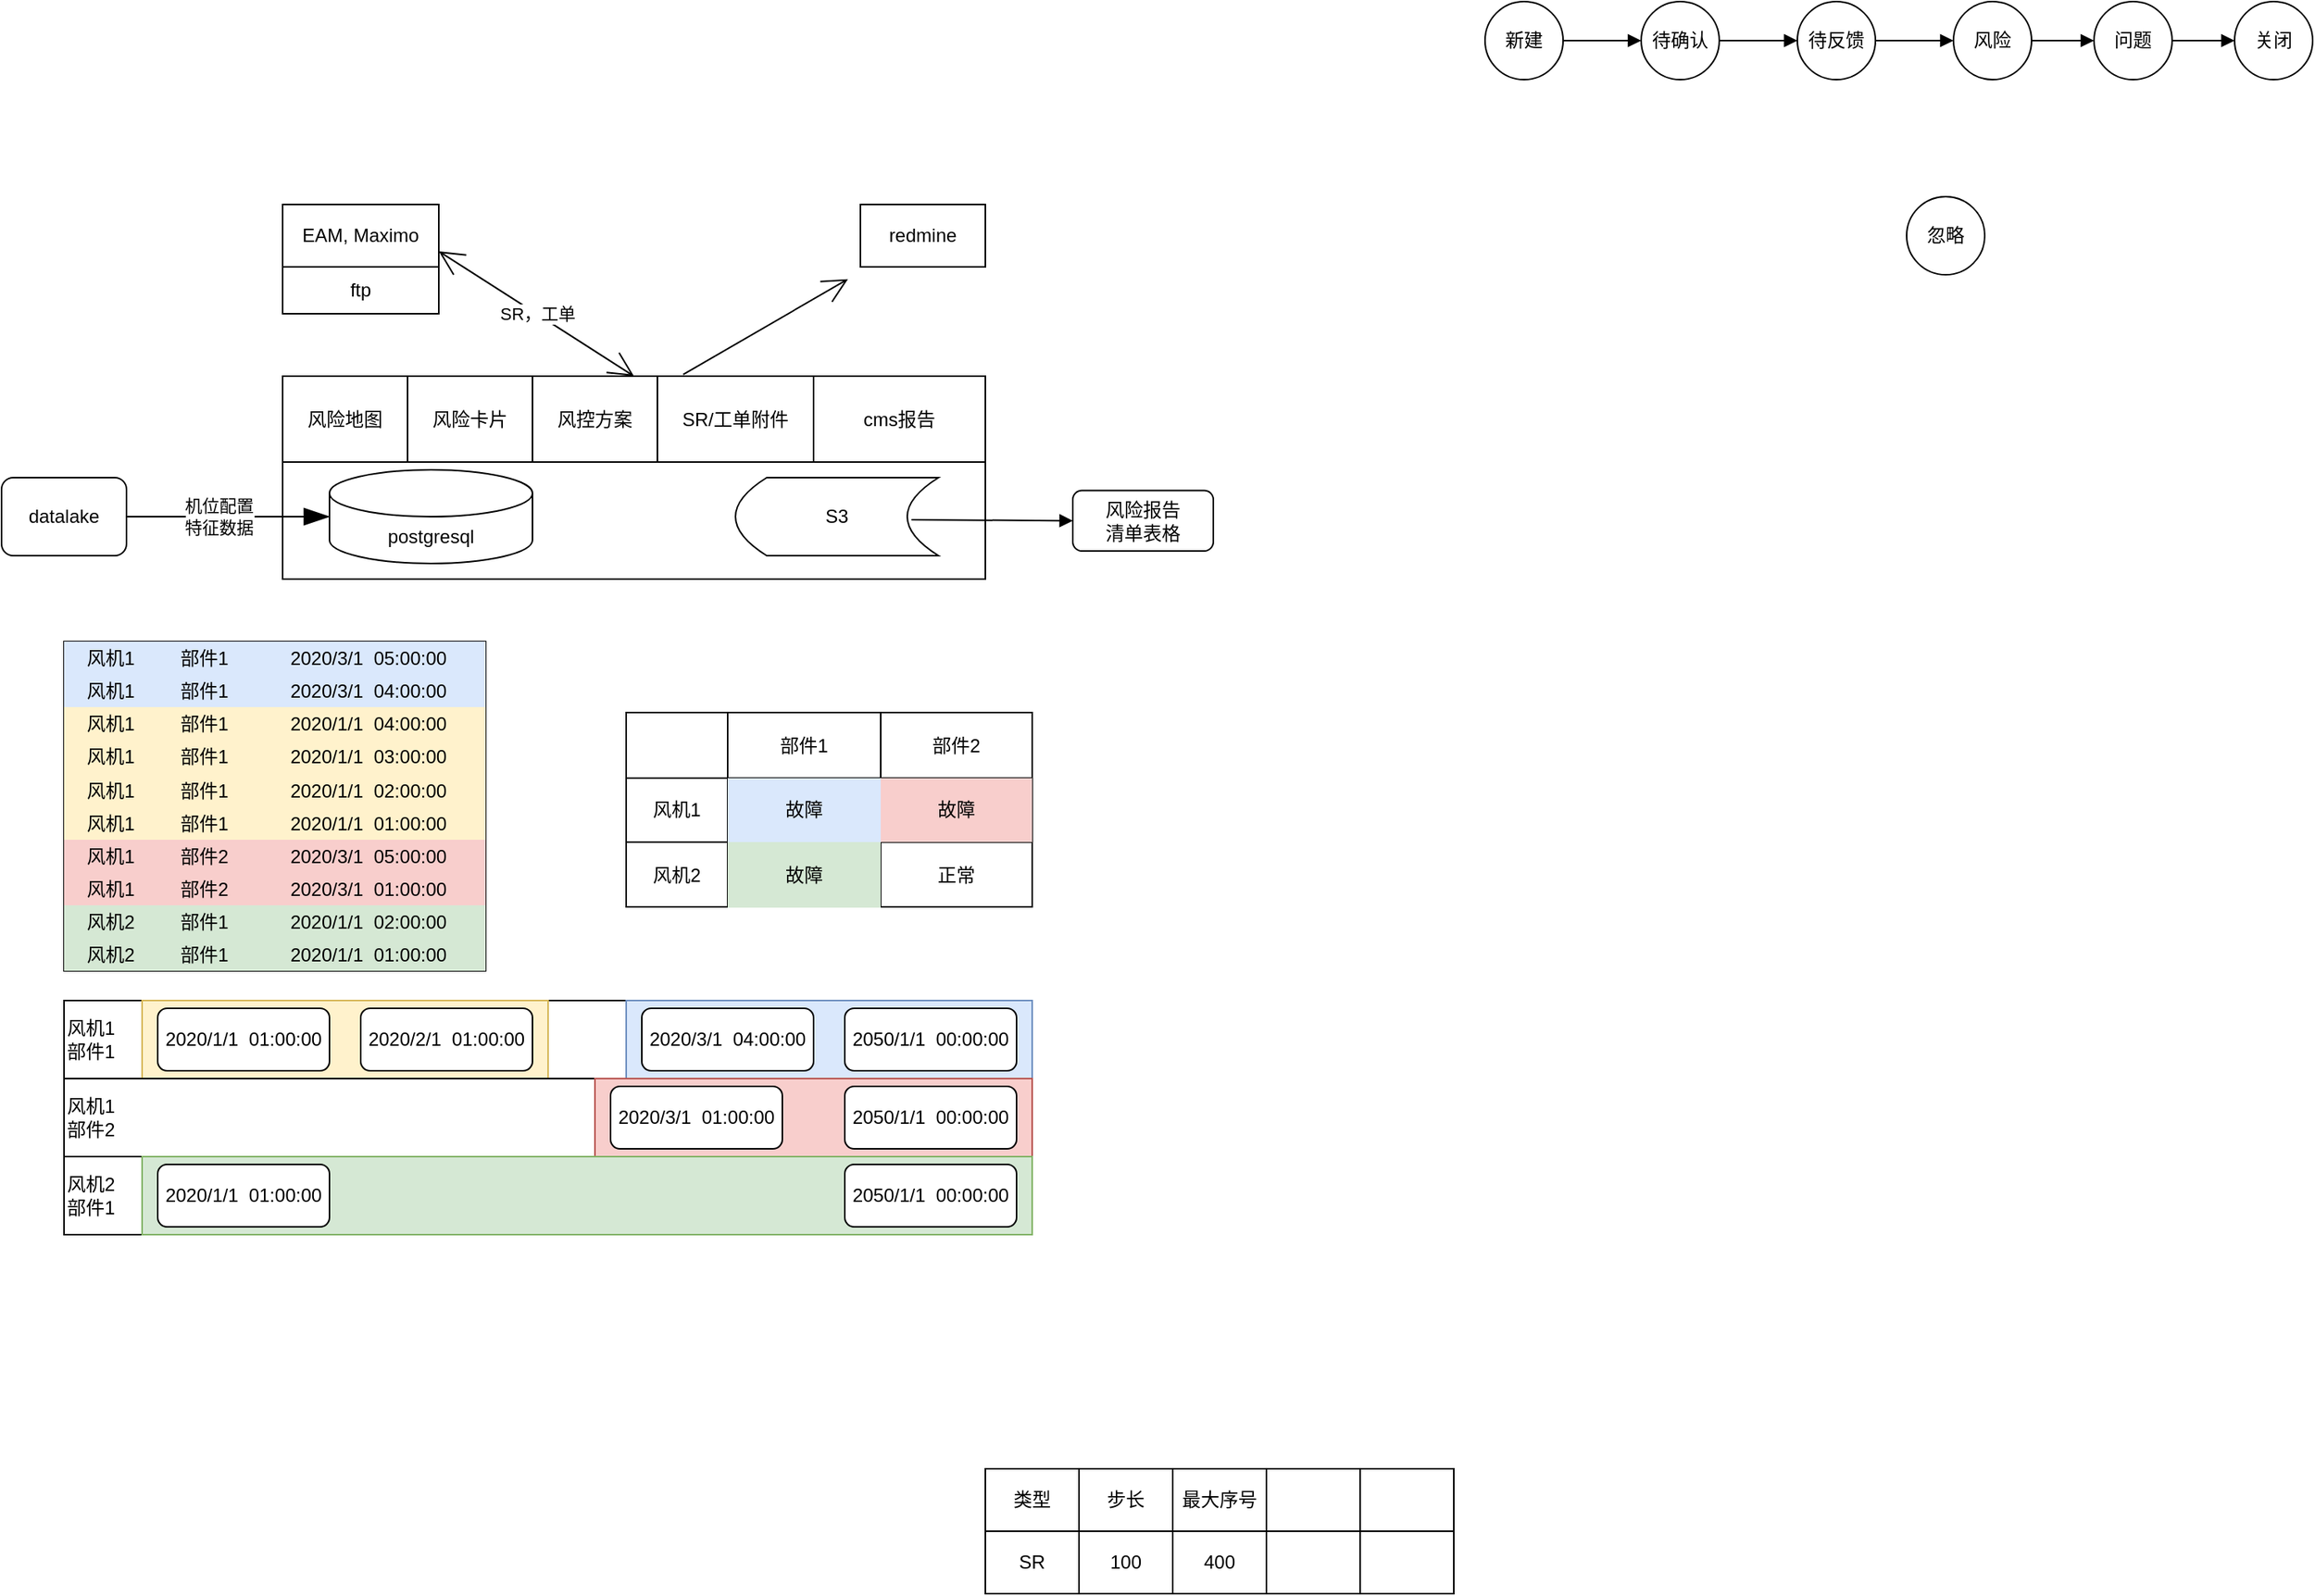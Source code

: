 <mxfile version="15.9.4" type="github">
  <diagram id="i3flGWlADwd0WerrgBt4" name="第 1 页">
    <mxGraphModel dx="447" dy="249" grid="1" gridSize="10" guides="1" tooltips="1" connect="1" arrows="1" fold="1" page="1" pageScale="1" pageWidth="827" pageHeight="1169" math="0" shadow="0">
      <root>
        <mxCell id="0" />
        <mxCell id="1" parent="0" />
        <mxCell id="p8xZ4yX1uvpRLc3oljL4-5" value="SR，工单" style="edgeStyle=none;curved=1;rounded=0;orthogonalLoop=1;jettySize=auto;html=1;endArrow=open;startSize=14;endSize=14;sourcePerimeterSpacing=8;targetPerimeterSpacing=8;startArrow=open;startFill=0;entryX=1;entryY=0.75;entryDx=0;entryDy=0;exitX=0.5;exitY=0;exitDx=0;exitDy=0;" parent="1" source="p8xZ4yX1uvpRLc3oljL4-9" target="p8xZ4yX1uvpRLc3oljL4-4" edge="1">
          <mxGeometry relative="1" as="geometry">
            <mxPoint x="400" y="207" as="sourcePoint" />
          </mxGeometry>
        </mxCell>
        <mxCell id="p8xZ4yX1uvpRLc3oljL4-2" value="风险报告&lt;br&gt;清单表格" style="rounded=1;whiteSpace=wrap;html=1;hachureGap=4;pointerEvents=0;" parent="1" vertex="1">
          <mxGeometry x="686" y="373.25" width="90" height="38.75" as="geometry" />
        </mxCell>
        <mxCell id="p8xZ4yX1uvpRLc3oljL4-4" value="EAM, Maximo" style="rounded=0;whiteSpace=wrap;html=1;hachureGap=4;pointerEvents=0;glass=0;" parent="1" vertex="1">
          <mxGeometry x="180" y="190" width="100" height="40" as="geometry" />
        </mxCell>
        <mxCell id="p8xZ4yX1uvpRLc3oljL4-9" value="" style="rounded=0;whiteSpace=wrap;html=1;hachureGap=4;pointerEvents=0;" parent="1" vertex="1">
          <mxGeometry x="180" y="300" width="450" height="130" as="geometry" />
        </mxCell>
        <mxCell id="p8xZ4yX1uvpRLc3oljL4-14" value="&lt;span&gt;postgresql&lt;/span&gt;" style="shape=cylinder3;whiteSpace=wrap;html=1;boundedLbl=1;backgroundOutline=1;size=15;hachureGap=4;pointerEvents=0;" parent="1" vertex="1">
          <mxGeometry x="210" y="360" width="130" height="60" as="geometry" />
        </mxCell>
        <mxCell id="p8xZ4yX1uvpRLc3oljL4-18" value="" style="edgeStyle=none;curved=1;rounded=0;orthogonalLoop=1;jettySize=auto;html=1;startArrow=none;startFill=0;endArrow=blockThin;startSize=14;endSize=14;sourcePerimeterSpacing=8;targetPerimeterSpacing=8;entryX=0;entryY=0.5;entryDx=0;entryDy=0;entryPerimeter=0;exitX=1;exitY=0.5;exitDx=0;exitDy=0;endFill=1;" parent="1" source="p8xZ4yX1uvpRLc3oljL4-20" target="p8xZ4yX1uvpRLc3oljL4-14" edge="1">
          <mxGeometry relative="1" as="geometry">
            <mxPoint x="160.001" y="657" as="targetPoint" />
          </mxGeometry>
        </mxCell>
        <mxCell id="p8xZ4yX1uvpRLc3oljL4-19" value="机位配置&lt;br&gt;特征数据" style="edgeLabel;html=1;align=center;verticalAlign=middle;resizable=0;points=[];" parent="p8xZ4yX1uvpRLc3oljL4-18" vertex="1" connectable="0">
          <mxGeometry x="-0.431" relative="1" as="geometry">
            <mxPoint x="22" as="offset" />
          </mxGeometry>
        </mxCell>
        <mxCell id="p8xZ4yX1uvpRLc3oljL4-20" value="datalake" style="rounded=1;whiteSpace=wrap;html=1;hachureGap=4;pointerEvents=0;" parent="1" vertex="1">
          <mxGeometry y="365" width="80" height="50" as="geometry" />
        </mxCell>
        <mxCell id="p8xZ4yX1uvpRLc3oljL4-25" value="" style="edgeStyle=none;rounded=0;orthogonalLoop=1;jettySize=auto;html=1;startArrow=open;startFill=0;endArrow=none;startSize=14;endSize=14;sourcePerimeterSpacing=8;targetPerimeterSpacing=8;endFill=0;entryX=0.57;entryY=-0.008;entryDx=0;entryDy=0;entryPerimeter=0;" parent="1" source="p8xZ4yX1uvpRLc3oljL4-24" target="p8xZ4yX1uvpRLc3oljL4-9" edge="1">
          <mxGeometry relative="1" as="geometry">
            <mxPoint x="460" y="200" as="targetPoint" />
          </mxGeometry>
        </mxCell>
        <mxCell id="p8xZ4yX1uvpRLc3oljL4-24" value="redmine" style="rounded=0;whiteSpace=wrap;html=1;hachureGap=4;pointerEvents=0;" parent="1" vertex="1">
          <mxGeometry x="550" y="190" width="80" height="40" as="geometry" />
        </mxCell>
        <mxCell id="p8xZ4yX1uvpRLc3oljL4-26" value="ftp" style="rounded=0;whiteSpace=wrap;html=1;hachureGap=4;pointerEvents=0;" parent="1" vertex="1">
          <mxGeometry x="180" y="230" width="100" height="30" as="geometry" />
        </mxCell>
        <mxCell id="5RWV5Vjejhddx-yr4tk3-1" value="风险地图" style="rounded=0;whiteSpace=wrap;html=1;hachureGap=4;pointerEvents=0;" parent="1" vertex="1">
          <mxGeometry x="180" y="300" width="80" height="55" as="geometry" />
        </mxCell>
        <mxCell id="5RWV5Vjejhddx-yr4tk3-2" value="风险卡片" style="rounded=0;whiteSpace=wrap;html=1;hachureGap=4;pointerEvents=0;" parent="1" vertex="1">
          <mxGeometry x="260" y="300" width="80" height="55" as="geometry" />
        </mxCell>
        <mxCell id="5RWV5Vjejhddx-yr4tk3-3" value="SR/工单附件" style="rounded=0;whiteSpace=wrap;html=1;hachureGap=4;pointerEvents=0;" parent="1" vertex="1">
          <mxGeometry x="420" y="300" width="100" height="55" as="geometry" />
        </mxCell>
        <mxCell id="5RWV5Vjejhddx-yr4tk3-4" value="cms报告" style="rounded=0;whiteSpace=wrap;html=1;hachureGap=4;pointerEvents=0;" parent="1" vertex="1">
          <mxGeometry x="520" y="300" width="110" height="55" as="geometry" />
        </mxCell>
        <mxCell id="5RWV5Vjejhddx-yr4tk3-5" value="风控方案" style="rounded=0;whiteSpace=wrap;html=1;hachureGap=4;pointerEvents=0;" parent="1" vertex="1">
          <mxGeometry x="340" y="300" width="80" height="55" as="geometry" />
        </mxCell>
        <mxCell id="ex3qheTG9lMbZxmCwLnC-2" value="" style="endArrow=block;html=1;rounded=0;entryX=0;entryY=0.5;entryDx=0;entryDy=0;exitX=0.867;exitY=0.54;exitDx=0;exitDy=0;exitPerimeter=0;endFill=1;" edge="1" parent="1" source="ex3qheTG9lMbZxmCwLnC-4" target="p8xZ4yX1uvpRLc3oljL4-2">
          <mxGeometry width="50" height="50" relative="1" as="geometry">
            <mxPoint x="620" y="390" as="sourcePoint" />
            <mxPoint x="670" y="340" as="targetPoint" />
          </mxGeometry>
        </mxCell>
        <mxCell id="ex3qheTG9lMbZxmCwLnC-4" value="S3" style="shape=dataStorage;whiteSpace=wrap;html=1;fixedSize=1;" vertex="1" parent="1">
          <mxGeometry x="470" y="365" width="130" height="50" as="geometry" />
        </mxCell>
        <mxCell id="ex3qheTG9lMbZxmCwLnC-7" value="" style="shape=table;startSize=0;container=1;collapsible=0;childLayout=tableLayout;rounded=0;" vertex="1" parent="1">
          <mxGeometry x="40" y="470" width="270" height="211" as="geometry" />
        </mxCell>
        <mxCell id="ex3qheTG9lMbZxmCwLnC-57" style="shape=partialRectangle;collapsible=0;dropTarget=0;pointerEvents=0;fillColor=none;top=0;left=0;bottom=0;right=0;points=[[0,0.5],[1,0.5]];portConstraint=eastwest;rounded=0;" vertex="1" parent="ex3qheTG9lMbZxmCwLnC-7">
          <mxGeometry width="270" height="21" as="geometry" />
        </mxCell>
        <mxCell id="ex3qheTG9lMbZxmCwLnC-58" value="&lt;span&gt;风机1&lt;/span&gt;" style="shape=partialRectangle;html=1;whiteSpace=wrap;connectable=0;overflow=hidden;fillColor=#dae8fc;top=0;left=0;bottom=0;right=0;pointerEvents=1;rounded=0;strokeColor=#6c8ebf;" vertex="1" parent="ex3qheTG9lMbZxmCwLnC-57">
          <mxGeometry width="60" height="21" as="geometry">
            <mxRectangle width="60" height="21" as="alternateBounds" />
          </mxGeometry>
        </mxCell>
        <mxCell id="ex3qheTG9lMbZxmCwLnC-59" value="&lt;span&gt;部件1&lt;/span&gt;" style="shape=partialRectangle;html=1;whiteSpace=wrap;connectable=0;overflow=hidden;fillColor=#dae8fc;top=0;left=0;bottom=0;right=0;pointerEvents=1;rounded=0;strokeColor=#6c8ebf;" vertex="1" parent="ex3qheTG9lMbZxmCwLnC-57">
          <mxGeometry x="60" width="60" height="21" as="geometry">
            <mxRectangle width="60" height="21" as="alternateBounds" />
          </mxGeometry>
        </mxCell>
        <mxCell id="ex3qheTG9lMbZxmCwLnC-60" value="&lt;span&gt;2020/3/1&amp;nbsp; 05:00:00&lt;/span&gt;" style="shape=partialRectangle;html=1;whiteSpace=wrap;connectable=0;overflow=hidden;fillColor=#dae8fc;top=0;left=0;bottom=0;right=0;pointerEvents=1;rounded=0;strokeColor=#6c8ebf;" vertex="1" parent="ex3qheTG9lMbZxmCwLnC-57">
          <mxGeometry x="120" width="150" height="21" as="geometry">
            <mxRectangle width="150" height="21" as="alternateBounds" />
          </mxGeometry>
        </mxCell>
        <mxCell id="ex3qheTG9lMbZxmCwLnC-53" style="shape=partialRectangle;collapsible=0;dropTarget=0;pointerEvents=0;fillColor=none;top=0;left=0;bottom=0;right=0;points=[[0,0.5],[1,0.5]];portConstraint=eastwest;rounded=0;" vertex="1" parent="ex3qheTG9lMbZxmCwLnC-7">
          <mxGeometry y="21" width="270" height="21" as="geometry" />
        </mxCell>
        <mxCell id="ex3qheTG9lMbZxmCwLnC-54" value="&lt;span&gt;风机1&lt;/span&gt;" style="shape=partialRectangle;html=1;whiteSpace=wrap;connectable=0;overflow=hidden;fillColor=#dae8fc;top=0;left=0;bottom=0;right=0;pointerEvents=1;rounded=0;strokeColor=#6c8ebf;" vertex="1" parent="ex3qheTG9lMbZxmCwLnC-53">
          <mxGeometry width="60" height="21" as="geometry">
            <mxRectangle width="60" height="21" as="alternateBounds" />
          </mxGeometry>
        </mxCell>
        <mxCell id="ex3qheTG9lMbZxmCwLnC-55" value="&lt;span&gt;部件1&lt;/span&gt;" style="shape=partialRectangle;html=1;whiteSpace=wrap;connectable=0;overflow=hidden;fillColor=#dae8fc;top=0;left=0;bottom=0;right=0;pointerEvents=1;rounded=0;strokeColor=#6c8ebf;" vertex="1" parent="ex3qheTG9lMbZxmCwLnC-53">
          <mxGeometry x="60" width="60" height="21" as="geometry">
            <mxRectangle width="60" height="21" as="alternateBounds" />
          </mxGeometry>
        </mxCell>
        <mxCell id="ex3qheTG9lMbZxmCwLnC-56" value="&lt;span&gt;2020/3/1&amp;nbsp; 04:00:00&lt;/span&gt;" style="shape=partialRectangle;html=1;whiteSpace=wrap;connectable=0;overflow=hidden;fillColor=#dae8fc;top=0;left=0;bottom=0;right=0;pointerEvents=1;rounded=0;strokeColor=#6c8ebf;" vertex="1" parent="ex3qheTG9lMbZxmCwLnC-53">
          <mxGeometry x="120" width="150" height="21" as="geometry">
            <mxRectangle width="150" height="21" as="alternateBounds" />
          </mxGeometry>
        </mxCell>
        <mxCell id="ex3qheTG9lMbZxmCwLnC-8" value="" style="shape=partialRectangle;collapsible=0;dropTarget=0;pointerEvents=0;fillColor=#fff2cc;top=0;left=0;bottom=0;right=0;points=[[0,0.5],[1,0.5]];portConstraint=eastwest;rounded=0;strokeColor=#d6b656;" vertex="1" parent="ex3qheTG9lMbZxmCwLnC-7">
          <mxGeometry y="42" width="270" height="21" as="geometry" />
        </mxCell>
        <mxCell id="ex3qheTG9lMbZxmCwLnC-9" value="风机1" style="shape=partialRectangle;html=1;whiteSpace=wrap;connectable=0;overflow=hidden;fillColor=#fff2cc;top=0;left=0;bottom=0;right=0;pointerEvents=1;rounded=0;strokeColor=#d6b656;" vertex="1" parent="ex3qheTG9lMbZxmCwLnC-8">
          <mxGeometry width="60" height="21" as="geometry">
            <mxRectangle width="60" height="21" as="alternateBounds" />
          </mxGeometry>
        </mxCell>
        <mxCell id="ex3qheTG9lMbZxmCwLnC-10" value="部件1" style="shape=partialRectangle;html=1;whiteSpace=wrap;connectable=0;overflow=hidden;fillColor=#fff2cc;top=0;left=0;bottom=0;right=0;pointerEvents=1;rounded=0;strokeColor=#d6b656;" vertex="1" parent="ex3qheTG9lMbZxmCwLnC-8">
          <mxGeometry x="60" width="60" height="21" as="geometry">
            <mxRectangle width="60" height="21" as="alternateBounds" />
          </mxGeometry>
        </mxCell>
        <mxCell id="ex3qheTG9lMbZxmCwLnC-11" value="2020/1/1&amp;nbsp; 04:00:00" style="shape=partialRectangle;html=1;whiteSpace=wrap;connectable=0;overflow=hidden;fillColor=#fff2cc;top=0;left=0;bottom=0;right=0;pointerEvents=1;rounded=0;strokeColor=#d6b656;" vertex="1" parent="ex3qheTG9lMbZxmCwLnC-8">
          <mxGeometry x="120" width="150" height="21" as="geometry">
            <mxRectangle width="150" height="21" as="alternateBounds" />
          </mxGeometry>
        </mxCell>
        <mxCell id="ex3qheTG9lMbZxmCwLnC-13" value="" style="shape=partialRectangle;collapsible=0;dropTarget=0;pointerEvents=0;fillColor=#fff2cc;top=0;left=0;bottom=0;right=0;points=[[0,0.5],[1,0.5]];portConstraint=eastwest;rounded=0;strokeColor=#d6b656;" vertex="1" parent="ex3qheTG9lMbZxmCwLnC-7">
          <mxGeometry y="63" width="270" height="22" as="geometry" />
        </mxCell>
        <mxCell id="ex3qheTG9lMbZxmCwLnC-14" value="风机1" style="shape=partialRectangle;html=1;whiteSpace=wrap;connectable=0;overflow=hidden;fillColor=#fff2cc;top=0;left=0;bottom=0;right=0;pointerEvents=1;rounded=0;strokeColor=#d6b656;" vertex="1" parent="ex3qheTG9lMbZxmCwLnC-13">
          <mxGeometry width="60" height="22" as="geometry">
            <mxRectangle width="60" height="22" as="alternateBounds" />
          </mxGeometry>
        </mxCell>
        <mxCell id="ex3qheTG9lMbZxmCwLnC-15" value="&lt;span&gt;部件1&lt;/span&gt;" style="shape=partialRectangle;html=1;whiteSpace=wrap;connectable=0;overflow=hidden;fillColor=#fff2cc;top=0;left=0;bottom=0;right=0;pointerEvents=1;rounded=0;strokeColor=#d6b656;" vertex="1" parent="ex3qheTG9lMbZxmCwLnC-13">
          <mxGeometry x="60" width="60" height="22" as="geometry">
            <mxRectangle width="60" height="22" as="alternateBounds" />
          </mxGeometry>
        </mxCell>
        <mxCell id="ex3qheTG9lMbZxmCwLnC-16" value="2020/1/1&amp;nbsp; 03:00:00" style="shape=partialRectangle;html=1;whiteSpace=wrap;connectable=0;overflow=hidden;fillColor=#fff2cc;top=0;left=0;bottom=0;right=0;pointerEvents=1;rounded=0;strokeColor=#d6b656;" vertex="1" parent="ex3qheTG9lMbZxmCwLnC-13">
          <mxGeometry x="120" width="150" height="22" as="geometry">
            <mxRectangle width="150" height="22" as="alternateBounds" />
          </mxGeometry>
        </mxCell>
        <mxCell id="ex3qheTG9lMbZxmCwLnC-18" value="" style="shape=partialRectangle;collapsible=0;dropTarget=0;pointerEvents=0;fillColor=#fff2cc;top=0;left=0;bottom=0;right=0;points=[[0,0.5],[1,0.5]];portConstraint=eastwest;rounded=0;strokeColor=#d6b656;" vertex="1" parent="ex3qheTG9lMbZxmCwLnC-7">
          <mxGeometry y="85" width="270" height="21" as="geometry" />
        </mxCell>
        <mxCell id="ex3qheTG9lMbZxmCwLnC-19" value="风机1" style="shape=partialRectangle;html=1;whiteSpace=wrap;connectable=0;overflow=hidden;fillColor=#fff2cc;top=0;left=0;bottom=0;right=0;pointerEvents=1;rounded=0;strokeColor=#d6b656;" vertex="1" parent="ex3qheTG9lMbZxmCwLnC-18">
          <mxGeometry width="60" height="21" as="geometry">
            <mxRectangle width="60" height="21" as="alternateBounds" />
          </mxGeometry>
        </mxCell>
        <mxCell id="ex3qheTG9lMbZxmCwLnC-20" value="部件1" style="shape=partialRectangle;html=1;whiteSpace=wrap;connectable=0;overflow=hidden;fillColor=#fff2cc;top=0;left=0;bottom=0;right=0;pointerEvents=1;rounded=0;strokeColor=#d6b656;" vertex="1" parent="ex3qheTG9lMbZxmCwLnC-18">
          <mxGeometry x="60" width="60" height="21" as="geometry">
            <mxRectangle width="60" height="21" as="alternateBounds" />
          </mxGeometry>
        </mxCell>
        <mxCell id="ex3qheTG9lMbZxmCwLnC-21" value="2020/1/1&amp;nbsp; 02:00:00" style="shape=partialRectangle;html=1;whiteSpace=wrap;connectable=0;overflow=hidden;fillColor=#fff2cc;top=0;left=0;bottom=0;right=0;pointerEvents=1;rounded=0;strokeColor=#d6b656;" vertex="1" parent="ex3qheTG9lMbZxmCwLnC-18">
          <mxGeometry x="120" width="150" height="21" as="geometry">
            <mxRectangle width="150" height="21" as="alternateBounds" />
          </mxGeometry>
        </mxCell>
        <mxCell id="ex3qheTG9lMbZxmCwLnC-23" value="" style="shape=partialRectangle;collapsible=0;dropTarget=0;pointerEvents=0;fillColor=#fff2cc;top=0;left=0;bottom=0;right=0;points=[[0,0.5],[1,0.5]];portConstraint=eastwest;rounded=0;strokeColor=#d6b656;" vertex="1" parent="ex3qheTG9lMbZxmCwLnC-7">
          <mxGeometry y="106" width="270" height="21" as="geometry" />
        </mxCell>
        <mxCell id="ex3qheTG9lMbZxmCwLnC-24" value="&lt;span&gt;风机1&lt;/span&gt;" style="shape=partialRectangle;html=1;whiteSpace=wrap;connectable=0;overflow=hidden;fillColor=#fff2cc;top=0;left=0;bottom=0;right=0;pointerEvents=1;rounded=0;strokeColor=#d6b656;" vertex="1" parent="ex3qheTG9lMbZxmCwLnC-23">
          <mxGeometry width="60" height="21" as="geometry">
            <mxRectangle width="60" height="21" as="alternateBounds" />
          </mxGeometry>
        </mxCell>
        <mxCell id="ex3qheTG9lMbZxmCwLnC-25" value="&lt;span&gt;部件1&lt;/span&gt;" style="shape=partialRectangle;html=1;whiteSpace=wrap;connectable=0;overflow=hidden;fillColor=#fff2cc;top=0;left=0;bottom=0;right=0;pointerEvents=1;rounded=0;strokeColor=#d6b656;" vertex="1" parent="ex3qheTG9lMbZxmCwLnC-23">
          <mxGeometry x="60" width="60" height="21" as="geometry">
            <mxRectangle width="60" height="21" as="alternateBounds" />
          </mxGeometry>
        </mxCell>
        <mxCell id="ex3qheTG9lMbZxmCwLnC-26" value="2020/1/1&amp;nbsp; 01:00:00" style="shape=partialRectangle;html=1;whiteSpace=wrap;connectable=0;overflow=hidden;fillColor=#fff2cc;top=0;left=0;bottom=0;right=0;pointerEvents=1;rounded=0;strokeColor=#d6b656;" vertex="1" parent="ex3qheTG9lMbZxmCwLnC-23">
          <mxGeometry x="120" width="150" height="21" as="geometry">
            <mxRectangle width="150" height="21" as="alternateBounds" />
          </mxGeometry>
        </mxCell>
        <mxCell id="ex3qheTG9lMbZxmCwLnC-33" style="shape=partialRectangle;collapsible=0;dropTarget=0;pointerEvents=0;fillColor=#f8cecc;top=0;left=0;bottom=0;right=0;points=[[0,0.5],[1,0.5]];portConstraint=eastwest;rounded=0;strokeColor=#b85450;" vertex="1" parent="ex3qheTG9lMbZxmCwLnC-7">
          <mxGeometry y="127" width="270" height="21" as="geometry" />
        </mxCell>
        <mxCell id="ex3qheTG9lMbZxmCwLnC-34" value="&lt;span&gt;风机1&lt;/span&gt;" style="shape=partialRectangle;html=1;whiteSpace=wrap;connectable=0;overflow=hidden;fillColor=#f8cecc;top=0;left=0;bottom=0;right=0;pointerEvents=1;rounded=0;strokeColor=#b85450;" vertex="1" parent="ex3qheTG9lMbZxmCwLnC-33">
          <mxGeometry width="60" height="21" as="geometry">
            <mxRectangle width="60" height="21" as="alternateBounds" />
          </mxGeometry>
        </mxCell>
        <mxCell id="ex3qheTG9lMbZxmCwLnC-35" value="&lt;span&gt;部件2&lt;/span&gt;" style="shape=partialRectangle;html=1;whiteSpace=wrap;connectable=0;overflow=hidden;fillColor=#f8cecc;top=0;left=0;bottom=0;right=0;pointerEvents=1;rounded=0;strokeColor=#b85450;" vertex="1" parent="ex3qheTG9lMbZxmCwLnC-33">
          <mxGeometry x="60" width="60" height="21" as="geometry">
            <mxRectangle width="60" height="21" as="alternateBounds" />
          </mxGeometry>
        </mxCell>
        <mxCell id="ex3qheTG9lMbZxmCwLnC-36" value="&lt;span&gt;2020/3/1&amp;nbsp; 05:00:00&lt;/span&gt;" style="shape=partialRectangle;html=1;whiteSpace=wrap;connectable=0;overflow=hidden;fillColor=#f8cecc;top=0;left=0;bottom=0;right=0;pointerEvents=1;rounded=0;strokeColor=#b85450;" vertex="1" parent="ex3qheTG9lMbZxmCwLnC-33">
          <mxGeometry x="120" width="150" height="21" as="geometry">
            <mxRectangle width="150" height="21" as="alternateBounds" />
          </mxGeometry>
        </mxCell>
        <mxCell id="ex3qheTG9lMbZxmCwLnC-38" style="shape=partialRectangle;collapsible=0;dropTarget=0;pointerEvents=0;fillColor=#f8cecc;top=0;left=0;bottom=0;right=0;points=[[0,0.5],[1,0.5]];portConstraint=eastwest;rounded=0;strokeColor=#b85450;" vertex="1" parent="ex3qheTG9lMbZxmCwLnC-7">
          <mxGeometry y="148" width="270" height="21" as="geometry" />
        </mxCell>
        <mxCell id="ex3qheTG9lMbZxmCwLnC-39" value="&lt;span&gt;风机1&lt;/span&gt;" style="shape=partialRectangle;html=1;whiteSpace=wrap;connectable=0;overflow=hidden;fillColor=#f8cecc;top=0;left=0;bottom=0;right=0;pointerEvents=1;rounded=0;strokeColor=#b85450;" vertex="1" parent="ex3qheTG9lMbZxmCwLnC-38">
          <mxGeometry width="60" height="21" as="geometry">
            <mxRectangle width="60" height="21" as="alternateBounds" />
          </mxGeometry>
        </mxCell>
        <mxCell id="ex3qheTG9lMbZxmCwLnC-40" value="&lt;span&gt;部件2&lt;/span&gt;" style="shape=partialRectangle;html=1;whiteSpace=wrap;connectable=0;overflow=hidden;fillColor=#f8cecc;top=0;left=0;bottom=0;right=0;pointerEvents=1;rounded=0;strokeColor=#b85450;" vertex="1" parent="ex3qheTG9lMbZxmCwLnC-38">
          <mxGeometry x="60" width="60" height="21" as="geometry">
            <mxRectangle width="60" height="21" as="alternateBounds" />
          </mxGeometry>
        </mxCell>
        <mxCell id="ex3qheTG9lMbZxmCwLnC-41" value="&lt;span&gt;2020/3/1&amp;nbsp; 01:00:00&lt;/span&gt;" style="shape=partialRectangle;html=1;whiteSpace=wrap;connectable=0;overflow=hidden;fillColor=#f8cecc;top=0;left=0;bottom=0;right=0;pointerEvents=1;rounded=0;strokeColor=#b85450;" vertex="1" parent="ex3qheTG9lMbZxmCwLnC-38">
          <mxGeometry x="120" width="150" height="21" as="geometry">
            <mxRectangle width="150" height="21" as="alternateBounds" />
          </mxGeometry>
        </mxCell>
        <mxCell id="ex3qheTG9lMbZxmCwLnC-43" style="shape=partialRectangle;collapsible=0;dropTarget=0;pointerEvents=0;fillColor=#d5e8d4;top=0;left=0;bottom=0;right=0;points=[[0,0.5],[1,0.5]];portConstraint=eastwest;rounded=0;strokeColor=#82b366;" vertex="1" parent="ex3qheTG9lMbZxmCwLnC-7">
          <mxGeometry y="169" width="270" height="21" as="geometry" />
        </mxCell>
        <mxCell id="ex3qheTG9lMbZxmCwLnC-44" value="&lt;span&gt;风机2&lt;/span&gt;" style="shape=partialRectangle;html=1;whiteSpace=wrap;connectable=0;overflow=hidden;fillColor=#d5e8d4;top=0;left=0;bottom=0;right=0;pointerEvents=1;rounded=0;strokeColor=#82b366;" vertex="1" parent="ex3qheTG9lMbZxmCwLnC-43">
          <mxGeometry width="60" height="21" as="geometry">
            <mxRectangle width="60" height="21" as="alternateBounds" />
          </mxGeometry>
        </mxCell>
        <mxCell id="ex3qheTG9lMbZxmCwLnC-45" value="&lt;span&gt;部件1&lt;/span&gt;" style="shape=partialRectangle;html=1;whiteSpace=wrap;connectable=0;overflow=hidden;fillColor=#d5e8d4;top=0;left=0;bottom=0;right=0;pointerEvents=1;rounded=0;strokeColor=#82b366;" vertex="1" parent="ex3qheTG9lMbZxmCwLnC-43">
          <mxGeometry x="60" width="60" height="21" as="geometry">
            <mxRectangle width="60" height="21" as="alternateBounds" />
          </mxGeometry>
        </mxCell>
        <mxCell id="ex3qheTG9lMbZxmCwLnC-46" value="&lt;span&gt;2020/1/1&amp;nbsp; 02:00:00&lt;/span&gt;" style="shape=partialRectangle;html=1;whiteSpace=wrap;connectable=0;overflow=hidden;fillColor=#d5e8d4;top=0;left=0;bottom=0;right=0;pointerEvents=1;rounded=0;strokeColor=#82b366;" vertex="1" parent="ex3qheTG9lMbZxmCwLnC-43">
          <mxGeometry x="120" width="150" height="21" as="geometry">
            <mxRectangle width="150" height="21" as="alternateBounds" />
          </mxGeometry>
        </mxCell>
        <mxCell id="ex3qheTG9lMbZxmCwLnC-47" style="shape=partialRectangle;collapsible=0;dropTarget=0;pointerEvents=0;fillColor=#d5e8d4;top=0;left=0;bottom=0;right=0;points=[[0,0.5],[1,0.5]];portConstraint=eastwest;rounded=0;strokeColor=#82b366;" vertex="1" parent="ex3qheTG9lMbZxmCwLnC-7">
          <mxGeometry y="190" width="270" height="21" as="geometry" />
        </mxCell>
        <mxCell id="ex3qheTG9lMbZxmCwLnC-48" value="&lt;span&gt;风机2&lt;/span&gt;" style="shape=partialRectangle;html=1;whiteSpace=wrap;connectable=0;overflow=hidden;fillColor=#d5e8d4;top=0;left=0;bottom=0;right=0;pointerEvents=1;rounded=0;strokeColor=#82b366;" vertex="1" parent="ex3qheTG9lMbZxmCwLnC-47">
          <mxGeometry width="60" height="21" as="geometry">
            <mxRectangle width="60" height="21" as="alternateBounds" />
          </mxGeometry>
        </mxCell>
        <mxCell id="ex3qheTG9lMbZxmCwLnC-49" value="&lt;span&gt;部件1&lt;/span&gt;" style="shape=partialRectangle;html=1;whiteSpace=wrap;connectable=0;overflow=hidden;fillColor=#d5e8d4;top=0;left=0;bottom=0;right=0;pointerEvents=1;rounded=0;strokeColor=#82b366;" vertex="1" parent="ex3qheTG9lMbZxmCwLnC-47">
          <mxGeometry x="60" width="60" height="21" as="geometry">
            <mxRectangle width="60" height="21" as="alternateBounds" />
          </mxGeometry>
        </mxCell>
        <mxCell id="ex3qheTG9lMbZxmCwLnC-50" value="&lt;span&gt;2020/1/1&amp;nbsp; 01:00:00&lt;/span&gt;" style="shape=partialRectangle;html=1;whiteSpace=wrap;connectable=0;overflow=hidden;fillColor=#d5e8d4;top=0;left=0;bottom=0;right=0;pointerEvents=1;rounded=0;strokeColor=#82b366;" vertex="1" parent="ex3qheTG9lMbZxmCwLnC-47">
          <mxGeometry x="120" width="150" height="21" as="geometry">
            <mxRectangle width="150" height="21" as="alternateBounds" />
          </mxGeometry>
        </mxCell>
        <mxCell id="ex3qheTG9lMbZxmCwLnC-51" value="风机1&lt;br&gt;部件1" style="rounded=0;whiteSpace=wrap;html=1;align=left;" vertex="1" parent="1">
          <mxGeometry x="40" y="700" width="620" height="50" as="geometry" />
        </mxCell>
        <mxCell id="ex3qheTG9lMbZxmCwLnC-66" value="" style="rounded=0;whiteSpace=wrap;html=1;fillColor=#fff2cc;strokeColor=#d6b656;" vertex="1" parent="1">
          <mxGeometry x="90" y="700" width="260" height="50" as="geometry" />
        </mxCell>
        <mxCell id="ex3qheTG9lMbZxmCwLnC-65" value="&lt;span&gt;2020/1/1&amp;nbsp; 01:00:00&lt;/span&gt;" style="rounded=1;whiteSpace=wrap;html=1;" vertex="1" parent="1">
          <mxGeometry x="100" y="705" width="110" height="40" as="geometry" />
        </mxCell>
        <mxCell id="ex3qheTG9lMbZxmCwLnC-67" value="&lt;span&gt;2020/2/1&amp;nbsp; 01:00:00&lt;/span&gt;" style="rounded=1;whiteSpace=wrap;html=1;" vertex="1" parent="1">
          <mxGeometry x="230" y="705" width="110" height="40" as="geometry" />
        </mxCell>
        <mxCell id="ex3qheTG9lMbZxmCwLnC-68" value="" style="rounded=0;whiteSpace=wrap;html=1;fillColor=#dae8fc;strokeColor=#6c8ebf;" vertex="1" parent="1">
          <mxGeometry x="400" y="700" width="260" height="50" as="geometry" />
        </mxCell>
        <mxCell id="ex3qheTG9lMbZxmCwLnC-69" value="&lt;span&gt;2020/3/1&amp;nbsp; 04:00:00&lt;/span&gt;" style="rounded=1;whiteSpace=wrap;html=1;" vertex="1" parent="1">
          <mxGeometry x="410" y="705" width="110" height="40" as="geometry" />
        </mxCell>
        <mxCell id="ex3qheTG9lMbZxmCwLnC-70" value="&lt;span&gt;2050/1/1&amp;nbsp; 00:00:00&lt;/span&gt;" style="rounded=1;whiteSpace=wrap;html=1;" vertex="1" parent="1">
          <mxGeometry x="540" y="705" width="110" height="40" as="geometry" />
        </mxCell>
        <mxCell id="ex3qheTG9lMbZxmCwLnC-72" value="风机1&lt;br&gt;部件2" style="rounded=0;whiteSpace=wrap;html=1;align=left;" vertex="1" parent="1">
          <mxGeometry x="40" y="750" width="620" height="50" as="geometry" />
        </mxCell>
        <mxCell id="ex3qheTG9lMbZxmCwLnC-76" value="" style="rounded=0;whiteSpace=wrap;html=1;fillColor=#f8cecc;strokeColor=#b85450;" vertex="1" parent="1">
          <mxGeometry x="380" y="750" width="280" height="50" as="geometry" />
        </mxCell>
        <mxCell id="ex3qheTG9lMbZxmCwLnC-77" value="&lt;span&gt;2020/3/1&amp;nbsp; 01:00:00&lt;/span&gt;" style="rounded=1;whiteSpace=wrap;html=1;" vertex="1" parent="1">
          <mxGeometry x="390" y="755" width="110" height="40" as="geometry" />
        </mxCell>
        <mxCell id="ex3qheTG9lMbZxmCwLnC-78" value="&lt;span&gt;2050/1/1&amp;nbsp; 00:00:00&lt;/span&gt;" style="rounded=1;whiteSpace=wrap;html=1;" vertex="1" parent="1">
          <mxGeometry x="540" y="755" width="110" height="40" as="geometry" />
        </mxCell>
        <mxCell id="ex3qheTG9lMbZxmCwLnC-80" value="风机2&lt;br&gt;部件1" style="rounded=0;whiteSpace=wrap;html=1;align=left;" vertex="1" parent="1">
          <mxGeometry x="40" y="800" width="620" height="50" as="geometry" />
        </mxCell>
        <mxCell id="ex3qheTG9lMbZxmCwLnC-84" value="" style="rounded=0;whiteSpace=wrap;html=1;fillColor=#d5e8d4;strokeColor=#82b366;" vertex="1" parent="1">
          <mxGeometry x="90" y="800" width="570" height="50" as="geometry" />
        </mxCell>
        <mxCell id="ex3qheTG9lMbZxmCwLnC-85" value="&lt;span&gt;2020/1/1&amp;nbsp; 01:00:00&lt;/span&gt;" style="rounded=1;whiteSpace=wrap;html=1;" vertex="1" parent="1">
          <mxGeometry x="100" y="805" width="110" height="40" as="geometry" />
        </mxCell>
        <mxCell id="ex3qheTG9lMbZxmCwLnC-86" value="2050/1/1&amp;nbsp; 00:00:00" style="rounded=1;whiteSpace=wrap;html=1;" vertex="1" parent="1">
          <mxGeometry x="540" y="805" width="110" height="40" as="geometry" />
        </mxCell>
        <mxCell id="ex3qheTG9lMbZxmCwLnC-148" value="" style="shape=table;startSize=0;container=1;collapsible=0;childLayout=tableLayout;rounded=0;" vertex="1" parent="1">
          <mxGeometry x="400" y="515.5" width="260" height="124.5" as="geometry" />
        </mxCell>
        <mxCell id="ex3qheTG9lMbZxmCwLnC-149" value="" style="shape=partialRectangle;collapsible=0;dropTarget=0;pointerEvents=0;fillColor=none;top=0;left=0;bottom=0;right=0;points=[[0,0.5],[1,0.5]];portConstraint=eastwest;rounded=0;" vertex="1" parent="ex3qheTG9lMbZxmCwLnC-148">
          <mxGeometry width="260" height="42" as="geometry" />
        </mxCell>
        <mxCell id="ex3qheTG9lMbZxmCwLnC-150" value="" style="shape=partialRectangle;html=1;whiteSpace=wrap;connectable=0;overflow=hidden;fillColor=none;top=0;left=0;bottom=0;right=0;pointerEvents=1;rounded=0;" vertex="1" parent="ex3qheTG9lMbZxmCwLnC-149">
          <mxGeometry width="65" height="42" as="geometry">
            <mxRectangle width="65" height="42" as="alternateBounds" />
          </mxGeometry>
        </mxCell>
        <mxCell id="ex3qheTG9lMbZxmCwLnC-151" value="部件1" style="shape=partialRectangle;html=1;whiteSpace=wrap;connectable=0;overflow=hidden;fillColor=none;top=0;left=0;bottom=0;right=0;pointerEvents=1;rounded=0;" vertex="1" parent="ex3qheTG9lMbZxmCwLnC-149">
          <mxGeometry x="65" width="98" height="42" as="geometry">
            <mxRectangle width="98" height="42" as="alternateBounds" />
          </mxGeometry>
        </mxCell>
        <mxCell id="ex3qheTG9lMbZxmCwLnC-152" value="部件2" style="shape=partialRectangle;html=1;whiteSpace=wrap;connectable=0;overflow=hidden;fillColor=none;top=0;left=0;bottom=0;right=0;pointerEvents=1;rounded=0;" vertex="1" parent="ex3qheTG9lMbZxmCwLnC-149">
          <mxGeometry x="163" width="97" height="42" as="geometry">
            <mxRectangle width="97" height="42" as="alternateBounds" />
          </mxGeometry>
        </mxCell>
        <mxCell id="ex3qheTG9lMbZxmCwLnC-153" value="" style="shape=partialRectangle;collapsible=0;dropTarget=0;pointerEvents=0;fillColor=none;top=0;left=0;bottom=0;right=0;points=[[0,0.5],[1,0.5]];portConstraint=eastwest;rounded=0;" vertex="1" parent="ex3qheTG9lMbZxmCwLnC-148">
          <mxGeometry y="42" width="260" height="41" as="geometry" />
        </mxCell>
        <mxCell id="ex3qheTG9lMbZxmCwLnC-154" value="风机1" style="shape=partialRectangle;html=1;whiteSpace=wrap;connectable=0;overflow=hidden;fillColor=none;top=0;left=0;bottom=0;right=0;pointerEvents=1;rounded=0;" vertex="1" parent="ex3qheTG9lMbZxmCwLnC-153">
          <mxGeometry width="65" height="41" as="geometry">
            <mxRectangle width="65" height="41" as="alternateBounds" />
          </mxGeometry>
        </mxCell>
        <mxCell id="ex3qheTG9lMbZxmCwLnC-155" value="故障" style="shape=partialRectangle;html=1;whiteSpace=wrap;connectable=0;overflow=hidden;fillColor=#dae8fc;top=0;left=0;bottom=0;right=0;pointerEvents=1;rounded=0;strokeColor=#6c8ebf;" vertex="1" parent="ex3qheTG9lMbZxmCwLnC-153">
          <mxGeometry x="65" width="98" height="41" as="geometry">
            <mxRectangle width="98" height="41" as="alternateBounds" />
          </mxGeometry>
        </mxCell>
        <mxCell id="ex3qheTG9lMbZxmCwLnC-156" value="故障" style="shape=partialRectangle;html=1;whiteSpace=wrap;connectable=0;overflow=hidden;fillColor=#f8cecc;top=0;left=0;bottom=0;right=0;pointerEvents=1;rounded=0;strokeColor=#b85450;" vertex="1" parent="ex3qheTG9lMbZxmCwLnC-153">
          <mxGeometry x="163" width="97" height="41" as="geometry">
            <mxRectangle width="97" height="41" as="alternateBounds" />
          </mxGeometry>
        </mxCell>
        <mxCell id="ex3qheTG9lMbZxmCwLnC-157" value="" style="shape=partialRectangle;collapsible=0;dropTarget=0;pointerEvents=0;fillColor=none;top=0;left=0;bottom=0;right=0;points=[[0,0.5],[1,0.5]];portConstraint=eastwest;rounded=0;" vertex="1" parent="ex3qheTG9lMbZxmCwLnC-148">
          <mxGeometry y="83" width="260" height="42" as="geometry" />
        </mxCell>
        <mxCell id="ex3qheTG9lMbZxmCwLnC-158" value="风机2" style="shape=partialRectangle;html=1;whiteSpace=wrap;connectable=0;overflow=hidden;fillColor=none;top=0;left=0;bottom=0;right=0;pointerEvents=1;rounded=0;" vertex="1" parent="ex3qheTG9lMbZxmCwLnC-157">
          <mxGeometry width="65" height="42" as="geometry">
            <mxRectangle width="65" height="42" as="alternateBounds" />
          </mxGeometry>
        </mxCell>
        <mxCell id="ex3qheTG9lMbZxmCwLnC-159" value="故障" style="shape=partialRectangle;html=1;whiteSpace=wrap;connectable=0;overflow=hidden;fillColor=#d5e8d4;top=0;left=0;bottom=0;right=0;pointerEvents=1;rounded=0;strokeColor=#82b366;" vertex="1" parent="ex3qheTG9lMbZxmCwLnC-157">
          <mxGeometry x="65" width="98" height="42" as="geometry">
            <mxRectangle width="98" height="42" as="alternateBounds" />
          </mxGeometry>
        </mxCell>
        <mxCell id="ex3qheTG9lMbZxmCwLnC-160" value="正常" style="shape=partialRectangle;html=1;whiteSpace=wrap;connectable=0;overflow=hidden;fillColor=none;top=0;left=0;bottom=0;right=0;pointerEvents=1;rounded=0;" vertex="1" parent="ex3qheTG9lMbZxmCwLnC-157">
          <mxGeometry x="163" width="97" height="42" as="geometry">
            <mxRectangle width="97" height="42" as="alternateBounds" />
          </mxGeometry>
        </mxCell>
        <mxCell id="ex3qheTG9lMbZxmCwLnC-167" value="" style="shape=table;startSize=0;container=1;collapsible=0;childLayout=tableLayout;rounded=0;" vertex="1" parent="1">
          <mxGeometry x="630" y="1000" width="300" height="80" as="geometry" />
        </mxCell>
        <mxCell id="ex3qheTG9lMbZxmCwLnC-168" value="" style="shape=partialRectangle;collapsible=0;dropTarget=0;pointerEvents=0;fillColor=none;top=0;left=0;bottom=0;right=0;points=[[0,0.5],[1,0.5]];portConstraint=eastwest;rounded=0;" vertex="1" parent="ex3qheTG9lMbZxmCwLnC-167">
          <mxGeometry width="300" height="40" as="geometry" />
        </mxCell>
        <mxCell id="ex3qheTG9lMbZxmCwLnC-178" value="类型" style="shape=partialRectangle;html=1;whiteSpace=wrap;connectable=0;overflow=hidden;fillColor=none;top=0;left=0;bottom=0;right=0;pointerEvents=1;rounded=0;" vertex="1" parent="ex3qheTG9lMbZxmCwLnC-168">
          <mxGeometry width="60" height="40" as="geometry">
            <mxRectangle width="60" height="40" as="alternateBounds" />
          </mxGeometry>
        </mxCell>
        <mxCell id="ex3qheTG9lMbZxmCwLnC-169" value="步长" style="shape=partialRectangle;html=1;whiteSpace=wrap;connectable=0;overflow=hidden;fillColor=none;top=0;left=0;bottom=0;right=0;pointerEvents=1;rounded=0;" vertex="1" parent="ex3qheTG9lMbZxmCwLnC-168">
          <mxGeometry x="60" width="60" height="40" as="geometry">
            <mxRectangle width="60" height="40" as="alternateBounds" />
          </mxGeometry>
        </mxCell>
        <mxCell id="ex3qheTG9lMbZxmCwLnC-170" value="最大序号" style="shape=partialRectangle;html=1;whiteSpace=wrap;connectable=0;overflow=hidden;fillColor=none;top=0;left=0;bottom=0;right=0;pointerEvents=1;rounded=0;" vertex="1" parent="ex3qheTG9lMbZxmCwLnC-168">
          <mxGeometry x="120" width="60" height="40" as="geometry">
            <mxRectangle width="60" height="40" as="alternateBounds" />
          </mxGeometry>
        </mxCell>
        <mxCell id="ex3qheTG9lMbZxmCwLnC-171" value="" style="shape=partialRectangle;html=1;whiteSpace=wrap;connectable=0;overflow=hidden;fillColor=none;top=0;left=0;bottom=0;right=0;pointerEvents=1;rounded=0;" vertex="1" parent="ex3qheTG9lMbZxmCwLnC-168">
          <mxGeometry x="180" width="60" height="40" as="geometry">
            <mxRectangle width="60" height="40" as="alternateBounds" />
          </mxGeometry>
        </mxCell>
        <mxCell id="ex3qheTG9lMbZxmCwLnC-172" value="" style="shape=partialRectangle;html=1;whiteSpace=wrap;connectable=0;overflow=hidden;fillColor=none;top=0;left=0;bottom=0;right=0;pointerEvents=1;rounded=0;" vertex="1" parent="ex3qheTG9lMbZxmCwLnC-168">
          <mxGeometry x="240" width="60" height="40" as="geometry">
            <mxRectangle width="60" height="40" as="alternateBounds" />
          </mxGeometry>
        </mxCell>
        <mxCell id="ex3qheTG9lMbZxmCwLnC-173" value="" style="shape=partialRectangle;collapsible=0;dropTarget=0;pointerEvents=0;fillColor=none;top=0;left=0;bottom=0;right=0;points=[[0,0.5],[1,0.5]];portConstraint=eastwest;rounded=0;" vertex="1" parent="ex3qheTG9lMbZxmCwLnC-167">
          <mxGeometry y="40" width="300" height="40" as="geometry" />
        </mxCell>
        <mxCell id="ex3qheTG9lMbZxmCwLnC-179" value="SR" style="shape=partialRectangle;html=1;whiteSpace=wrap;connectable=0;overflow=hidden;fillColor=none;top=0;left=0;bottom=0;right=0;pointerEvents=1;rounded=0;" vertex="1" parent="ex3qheTG9lMbZxmCwLnC-173">
          <mxGeometry width="60" height="40" as="geometry">
            <mxRectangle width="60" height="40" as="alternateBounds" />
          </mxGeometry>
        </mxCell>
        <mxCell id="ex3qheTG9lMbZxmCwLnC-174" value="100" style="shape=partialRectangle;html=1;whiteSpace=wrap;connectable=0;overflow=hidden;fillColor=none;top=0;left=0;bottom=0;right=0;pointerEvents=1;rounded=0;" vertex="1" parent="ex3qheTG9lMbZxmCwLnC-173">
          <mxGeometry x="60" width="60" height="40" as="geometry">
            <mxRectangle width="60" height="40" as="alternateBounds" />
          </mxGeometry>
        </mxCell>
        <mxCell id="ex3qheTG9lMbZxmCwLnC-175" value="400" style="shape=partialRectangle;html=1;whiteSpace=wrap;connectable=0;overflow=hidden;fillColor=none;top=0;left=0;bottom=0;right=0;pointerEvents=1;rounded=0;" vertex="1" parent="ex3qheTG9lMbZxmCwLnC-173">
          <mxGeometry x="120" width="60" height="40" as="geometry">
            <mxRectangle width="60" height="40" as="alternateBounds" />
          </mxGeometry>
        </mxCell>
        <mxCell id="ex3qheTG9lMbZxmCwLnC-176" value="" style="shape=partialRectangle;html=1;whiteSpace=wrap;connectable=0;overflow=hidden;fillColor=none;top=0;left=0;bottom=0;right=0;pointerEvents=1;rounded=0;" vertex="1" parent="ex3qheTG9lMbZxmCwLnC-173">
          <mxGeometry x="180" width="60" height="40" as="geometry">
            <mxRectangle width="60" height="40" as="alternateBounds" />
          </mxGeometry>
        </mxCell>
        <mxCell id="ex3qheTG9lMbZxmCwLnC-177" value="" style="shape=partialRectangle;html=1;whiteSpace=wrap;connectable=0;overflow=hidden;fillColor=none;top=0;left=0;bottom=0;right=0;pointerEvents=1;rounded=0;" vertex="1" parent="ex3qheTG9lMbZxmCwLnC-173">
          <mxGeometry x="240" width="60" height="40" as="geometry">
            <mxRectangle width="60" height="40" as="alternateBounds" />
          </mxGeometry>
        </mxCell>
        <mxCell id="ex3qheTG9lMbZxmCwLnC-188" value="" style="edgeStyle=none;orthogonalLoop=1;jettySize=auto;html=1;endArrow=block;endFill=1;" edge="1" parent="1" source="ex3qheTG9lMbZxmCwLnC-180" target="ex3qheTG9lMbZxmCwLnC-181">
          <mxGeometry relative="1" as="geometry" />
        </mxCell>
        <mxCell id="ex3qheTG9lMbZxmCwLnC-180" value="新建" style="ellipse;whiteSpace=wrap;html=1;aspect=fixed;rounded=0;" vertex="1" parent="1">
          <mxGeometry x="950" y="60" width="50" height="50" as="geometry" />
        </mxCell>
        <mxCell id="ex3qheTG9lMbZxmCwLnC-189" value="" style="edgeStyle=none;orthogonalLoop=1;jettySize=auto;html=1;endArrow=block;endFill=1;" edge="1" parent="1" source="ex3qheTG9lMbZxmCwLnC-181" target="ex3qheTG9lMbZxmCwLnC-183">
          <mxGeometry relative="1" as="geometry" />
        </mxCell>
        <mxCell id="ex3qheTG9lMbZxmCwLnC-181" value="待确认" style="ellipse;whiteSpace=wrap;html=1;aspect=fixed;rounded=0;" vertex="1" parent="1">
          <mxGeometry x="1050" y="60" width="50" height="50" as="geometry" />
        </mxCell>
        <mxCell id="ex3qheTG9lMbZxmCwLnC-190" value="" style="edgeStyle=none;orthogonalLoop=1;jettySize=auto;html=1;endArrow=block;endFill=1;" edge="1" parent="1" source="ex3qheTG9lMbZxmCwLnC-183" target="ex3qheTG9lMbZxmCwLnC-184">
          <mxGeometry relative="1" as="geometry" />
        </mxCell>
        <mxCell id="ex3qheTG9lMbZxmCwLnC-183" value="待反馈" style="ellipse;whiteSpace=wrap;html=1;aspect=fixed;rounded=0;" vertex="1" parent="1">
          <mxGeometry x="1150" y="60" width="50" height="50" as="geometry" />
        </mxCell>
        <mxCell id="ex3qheTG9lMbZxmCwLnC-191" value="" style="edgeStyle=none;orthogonalLoop=1;jettySize=auto;html=1;endArrow=block;endFill=1;" edge="1" parent="1" source="ex3qheTG9lMbZxmCwLnC-184" target="ex3qheTG9lMbZxmCwLnC-185">
          <mxGeometry relative="1" as="geometry" />
        </mxCell>
        <mxCell id="ex3qheTG9lMbZxmCwLnC-184" value="风险" style="ellipse;whiteSpace=wrap;html=1;aspect=fixed;rounded=0;" vertex="1" parent="1">
          <mxGeometry x="1250" y="60" width="50" height="50" as="geometry" />
        </mxCell>
        <mxCell id="ex3qheTG9lMbZxmCwLnC-192" value="" style="edgeStyle=none;orthogonalLoop=1;jettySize=auto;html=1;endArrow=block;endFill=1;" edge="1" parent="1" source="ex3qheTG9lMbZxmCwLnC-185" target="ex3qheTG9lMbZxmCwLnC-187">
          <mxGeometry relative="1" as="geometry" />
        </mxCell>
        <mxCell id="ex3qheTG9lMbZxmCwLnC-185" value="问题" style="ellipse;whiteSpace=wrap;html=1;aspect=fixed;rounded=0;" vertex="1" parent="1">
          <mxGeometry x="1340" y="60" width="50" height="50" as="geometry" />
        </mxCell>
        <mxCell id="ex3qheTG9lMbZxmCwLnC-186" value="忽略" style="ellipse;whiteSpace=wrap;html=1;aspect=fixed;rounded=0;" vertex="1" parent="1">
          <mxGeometry x="1220" y="185" width="50" height="50" as="geometry" />
        </mxCell>
        <mxCell id="ex3qheTG9lMbZxmCwLnC-187" value="关闭" style="ellipse;whiteSpace=wrap;html=1;aspect=fixed;rounded=0;" vertex="1" parent="1">
          <mxGeometry x="1430" y="60" width="50" height="50" as="geometry" />
        </mxCell>
      </root>
    </mxGraphModel>
  </diagram>
</mxfile>
